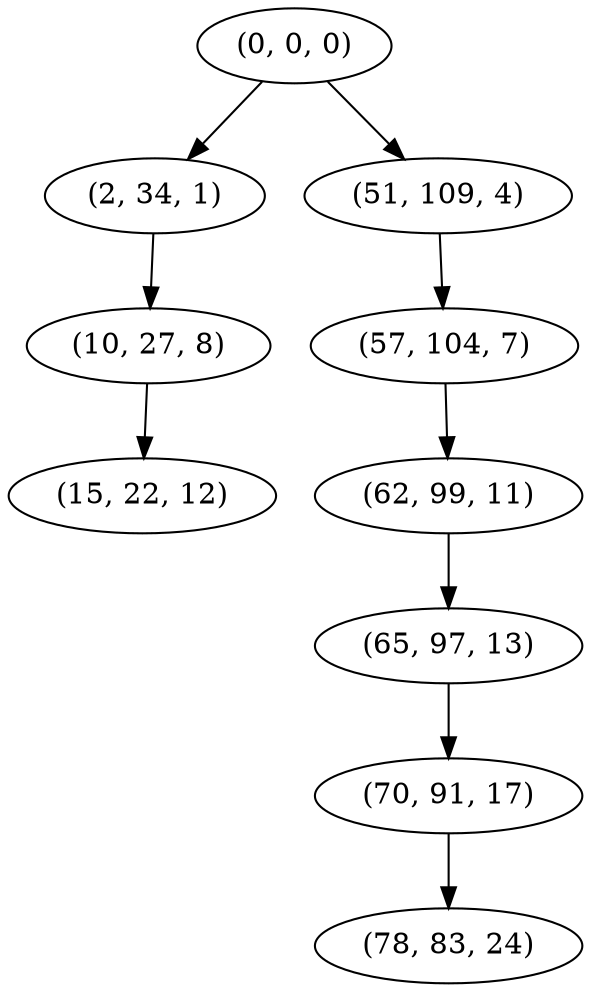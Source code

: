 digraph tree {
    "(0, 0, 0)";
    "(2, 34, 1)";
    "(10, 27, 8)";
    "(15, 22, 12)";
    "(51, 109, 4)";
    "(57, 104, 7)";
    "(62, 99, 11)";
    "(65, 97, 13)";
    "(70, 91, 17)";
    "(78, 83, 24)";
    "(0, 0, 0)" -> "(2, 34, 1)";
    "(0, 0, 0)" -> "(51, 109, 4)";
    "(2, 34, 1)" -> "(10, 27, 8)";
    "(10, 27, 8)" -> "(15, 22, 12)";
    "(51, 109, 4)" -> "(57, 104, 7)";
    "(57, 104, 7)" -> "(62, 99, 11)";
    "(62, 99, 11)" -> "(65, 97, 13)";
    "(65, 97, 13)" -> "(70, 91, 17)";
    "(70, 91, 17)" -> "(78, 83, 24)";
}
